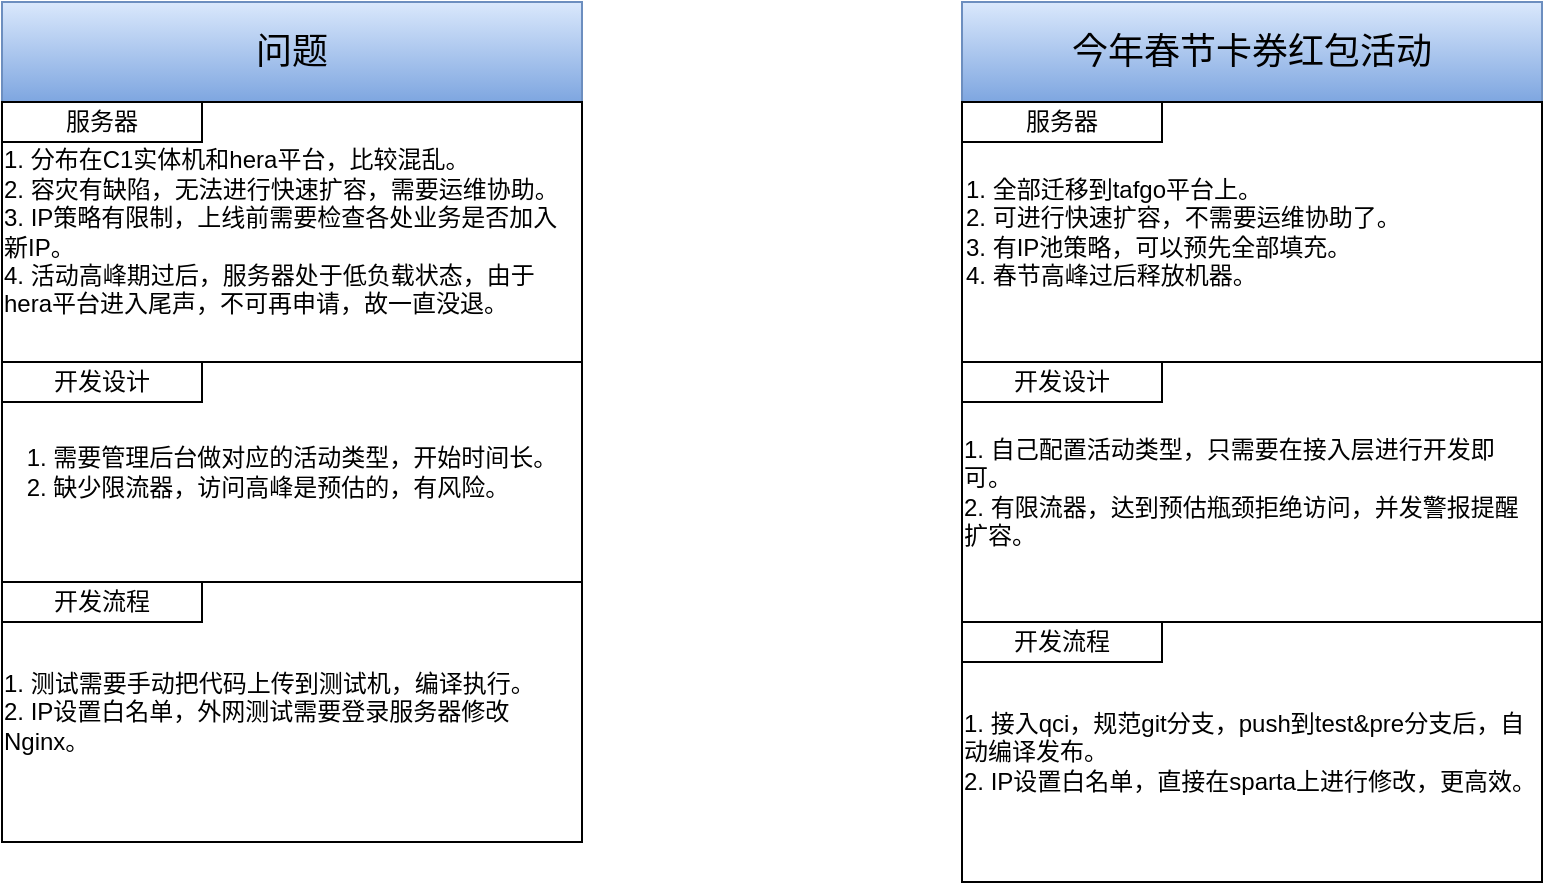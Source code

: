 <mxfile version="12.8.4" type="github">
  <diagram id="tgx5qRNd7c81VqCin17c" name="Page-1">
    <mxGraphModel dx="1003" dy="907" grid="1" gridSize="10" guides="1" tooltips="1" connect="1" arrows="1" fold="1" page="1" pageScale="1" pageWidth="1600" pageHeight="1200" math="0" shadow="0">
      <root>
        <mxCell id="0" />
        <mxCell id="1" parent="0" />
        <mxCell id="kUlPF4OWH2II1TtpLDOm-9" value="&lt;div style=&quot;text-align: left&quot;&gt;&lt;span&gt;1. 需要管理后台做对应的活动类型，开始时间长。&lt;/span&gt;&lt;/div&gt;&lt;div style=&quot;text-align: left&quot;&gt;&lt;span&gt;2. 缺少限流器，访问高峰是预估的，有风险。&lt;/span&gt;&lt;/div&gt;" style="rounded=0;whiteSpace=wrap;html=1;" vertex="1" parent="1">
          <mxGeometry x="80" y="390" width="290" height="110" as="geometry" />
        </mxCell>
        <mxCell id="kUlPF4OWH2II1TtpLDOm-2" value="&lt;span style=&quot;font-size: 18px&quot;&gt;问题&lt;/span&gt;" style="rounded=0;whiteSpace=wrap;html=1;gradientColor=#7ea6e0;fillColor=#dae8fc;strokeColor=#6c8ebf;" vertex="1" parent="1">
          <mxGeometry x="80" y="210" width="290" height="50" as="geometry" />
        </mxCell>
        <mxCell id="kUlPF4OWH2II1TtpLDOm-3" value="&lt;div style=&quot;text-align: left&quot;&gt;&lt;span&gt;1. 分布在C1实体机和hera平台，比较混乱。&lt;/span&gt;&lt;/div&gt;&lt;div style=&quot;text-align: left&quot;&gt;&lt;span&gt;2. 容灾有缺陷，无法进行快速扩容，需要运维协助。&lt;/span&gt;&lt;/div&gt;&lt;div style=&quot;text-align: left&quot;&gt;&lt;span&gt;3. IP策略有限制，上线前需要检查各处业务是否加入新IP。&lt;/span&gt;&lt;/div&gt;&lt;div style=&quot;text-align: left&quot;&gt;4. 活动高峰期过后，服务器处于低负载状态，由于hera平台进入尾声，不可再申请，故一直没退。&lt;/div&gt;" style="rounded=0;whiteSpace=wrap;html=1;" vertex="1" parent="1">
          <mxGeometry x="80" y="260" width="290" height="130" as="geometry" />
        </mxCell>
        <mxCell id="kUlPF4OWH2II1TtpLDOm-4" value="服务器" style="rounded=0;whiteSpace=wrap;html=1;" vertex="1" parent="1">
          <mxGeometry x="80" y="260" width="100" height="20" as="geometry" />
        </mxCell>
        <mxCell id="kUlPF4OWH2II1TtpLDOm-6" value="&lt;div style=&quot;text-align: left&quot;&gt;&lt;span&gt;1. 测试需要手动把代码上传到测试机，编译执行。&lt;/span&gt;&lt;/div&gt;&lt;div style=&quot;text-align: left&quot;&gt;&lt;span&gt;2. IP设置白名单，外网测试需要登录服务器修改Nginx。&lt;/span&gt;&lt;/div&gt;" style="rounded=0;whiteSpace=wrap;html=1;" vertex="1" parent="1">
          <mxGeometry x="80" y="500" width="290" height="130" as="geometry" />
        </mxCell>
        <mxCell id="kUlPF4OWH2II1TtpLDOm-7" value="开发流程" style="rounded=0;whiteSpace=wrap;html=1;" vertex="1" parent="1">
          <mxGeometry x="80" y="500" width="100" height="20" as="geometry" />
        </mxCell>
        <mxCell id="kUlPF4OWH2II1TtpLDOm-8" value="开发设计" style="rounded=0;whiteSpace=wrap;html=1;" vertex="1" parent="1">
          <mxGeometry x="80" y="390" width="100" height="20" as="geometry" />
        </mxCell>
        <mxCell id="kUlPF4OWH2II1TtpLDOm-11" value="&lt;div style=&quot;text-align: left&quot;&gt;&lt;span&gt;1. 自己配置活动类型，只需要在接入层进行开发即可。&lt;/span&gt;&lt;/div&gt;&lt;div style=&quot;text-align: left&quot;&gt;&lt;span&gt;2. 有限流器，达到预估瓶颈拒绝访问，并发警报提醒扩容。&lt;/span&gt;&lt;/div&gt;" style="rounded=0;whiteSpace=wrap;html=1;" vertex="1" parent="1">
          <mxGeometry x="560" y="390" width="290" height="130" as="geometry" />
        </mxCell>
        <mxCell id="kUlPF4OWH2II1TtpLDOm-12" value="&lt;font style=&quot;font-size: 18px&quot;&gt;今年春节卡券红包活动&lt;/font&gt;" style="rounded=0;whiteSpace=wrap;html=1;gradientColor=#7ea6e0;fillColor=#dae8fc;strokeColor=#6c8ebf;" vertex="1" parent="1">
          <mxGeometry x="560" y="210" width="290" height="50" as="geometry" />
        </mxCell>
        <mxCell id="kUlPF4OWH2II1TtpLDOm-13" value="&lt;div style=&quot;&quot;&gt;&lt;span&gt;1. 全部迁移到tafgo平台上。&lt;/span&gt;&lt;/div&gt;&lt;div style=&quot;&quot;&gt;&lt;span&gt;2. 可进行快速扩容，不需要运维协助了。&lt;/span&gt;&lt;/div&gt;&lt;div style=&quot;&quot;&gt;&lt;span&gt;3. 有IP池策略，可以预先全部填充。&lt;/span&gt;&lt;/div&gt;&lt;div style=&quot;&quot;&gt;4. 春节高峰过后释放机器。&lt;/div&gt;" style="rounded=0;whiteSpace=wrap;html=1;align=left;" vertex="1" parent="1">
          <mxGeometry x="560" y="260" width="290" height="130" as="geometry" />
        </mxCell>
        <mxCell id="kUlPF4OWH2II1TtpLDOm-14" value="服务器" style="rounded=0;whiteSpace=wrap;html=1;" vertex="1" parent="1">
          <mxGeometry x="560" y="260" width="100" height="20" as="geometry" />
        </mxCell>
        <mxCell id="kUlPF4OWH2II1TtpLDOm-15" value="&lt;div style=&quot;text-align: left&quot;&gt;&lt;span&gt;1. 接入qci，规范git分支，push到test&amp;amp;pre分支后，自动编译发布。&lt;/span&gt;&lt;/div&gt;&lt;div style=&quot;text-align: left&quot;&gt;&lt;span&gt;2. IP设置白名单，直接在sparta上进行修改，更高效。&lt;/span&gt;&lt;/div&gt;" style="rounded=0;whiteSpace=wrap;html=1;" vertex="1" parent="1">
          <mxGeometry x="560" y="520" width="290" height="130" as="geometry" />
        </mxCell>
        <mxCell id="kUlPF4OWH2II1TtpLDOm-16" value="开发流程" style="rounded=0;whiteSpace=wrap;html=1;" vertex="1" parent="1">
          <mxGeometry x="560" y="520" width="100" height="20" as="geometry" />
        </mxCell>
        <mxCell id="kUlPF4OWH2II1TtpLDOm-17" value="开发设计" style="rounded=0;whiteSpace=wrap;html=1;" vertex="1" parent="1">
          <mxGeometry x="560" y="390" width="100" height="20" as="geometry" />
        </mxCell>
      </root>
    </mxGraphModel>
  </diagram>
</mxfile>
